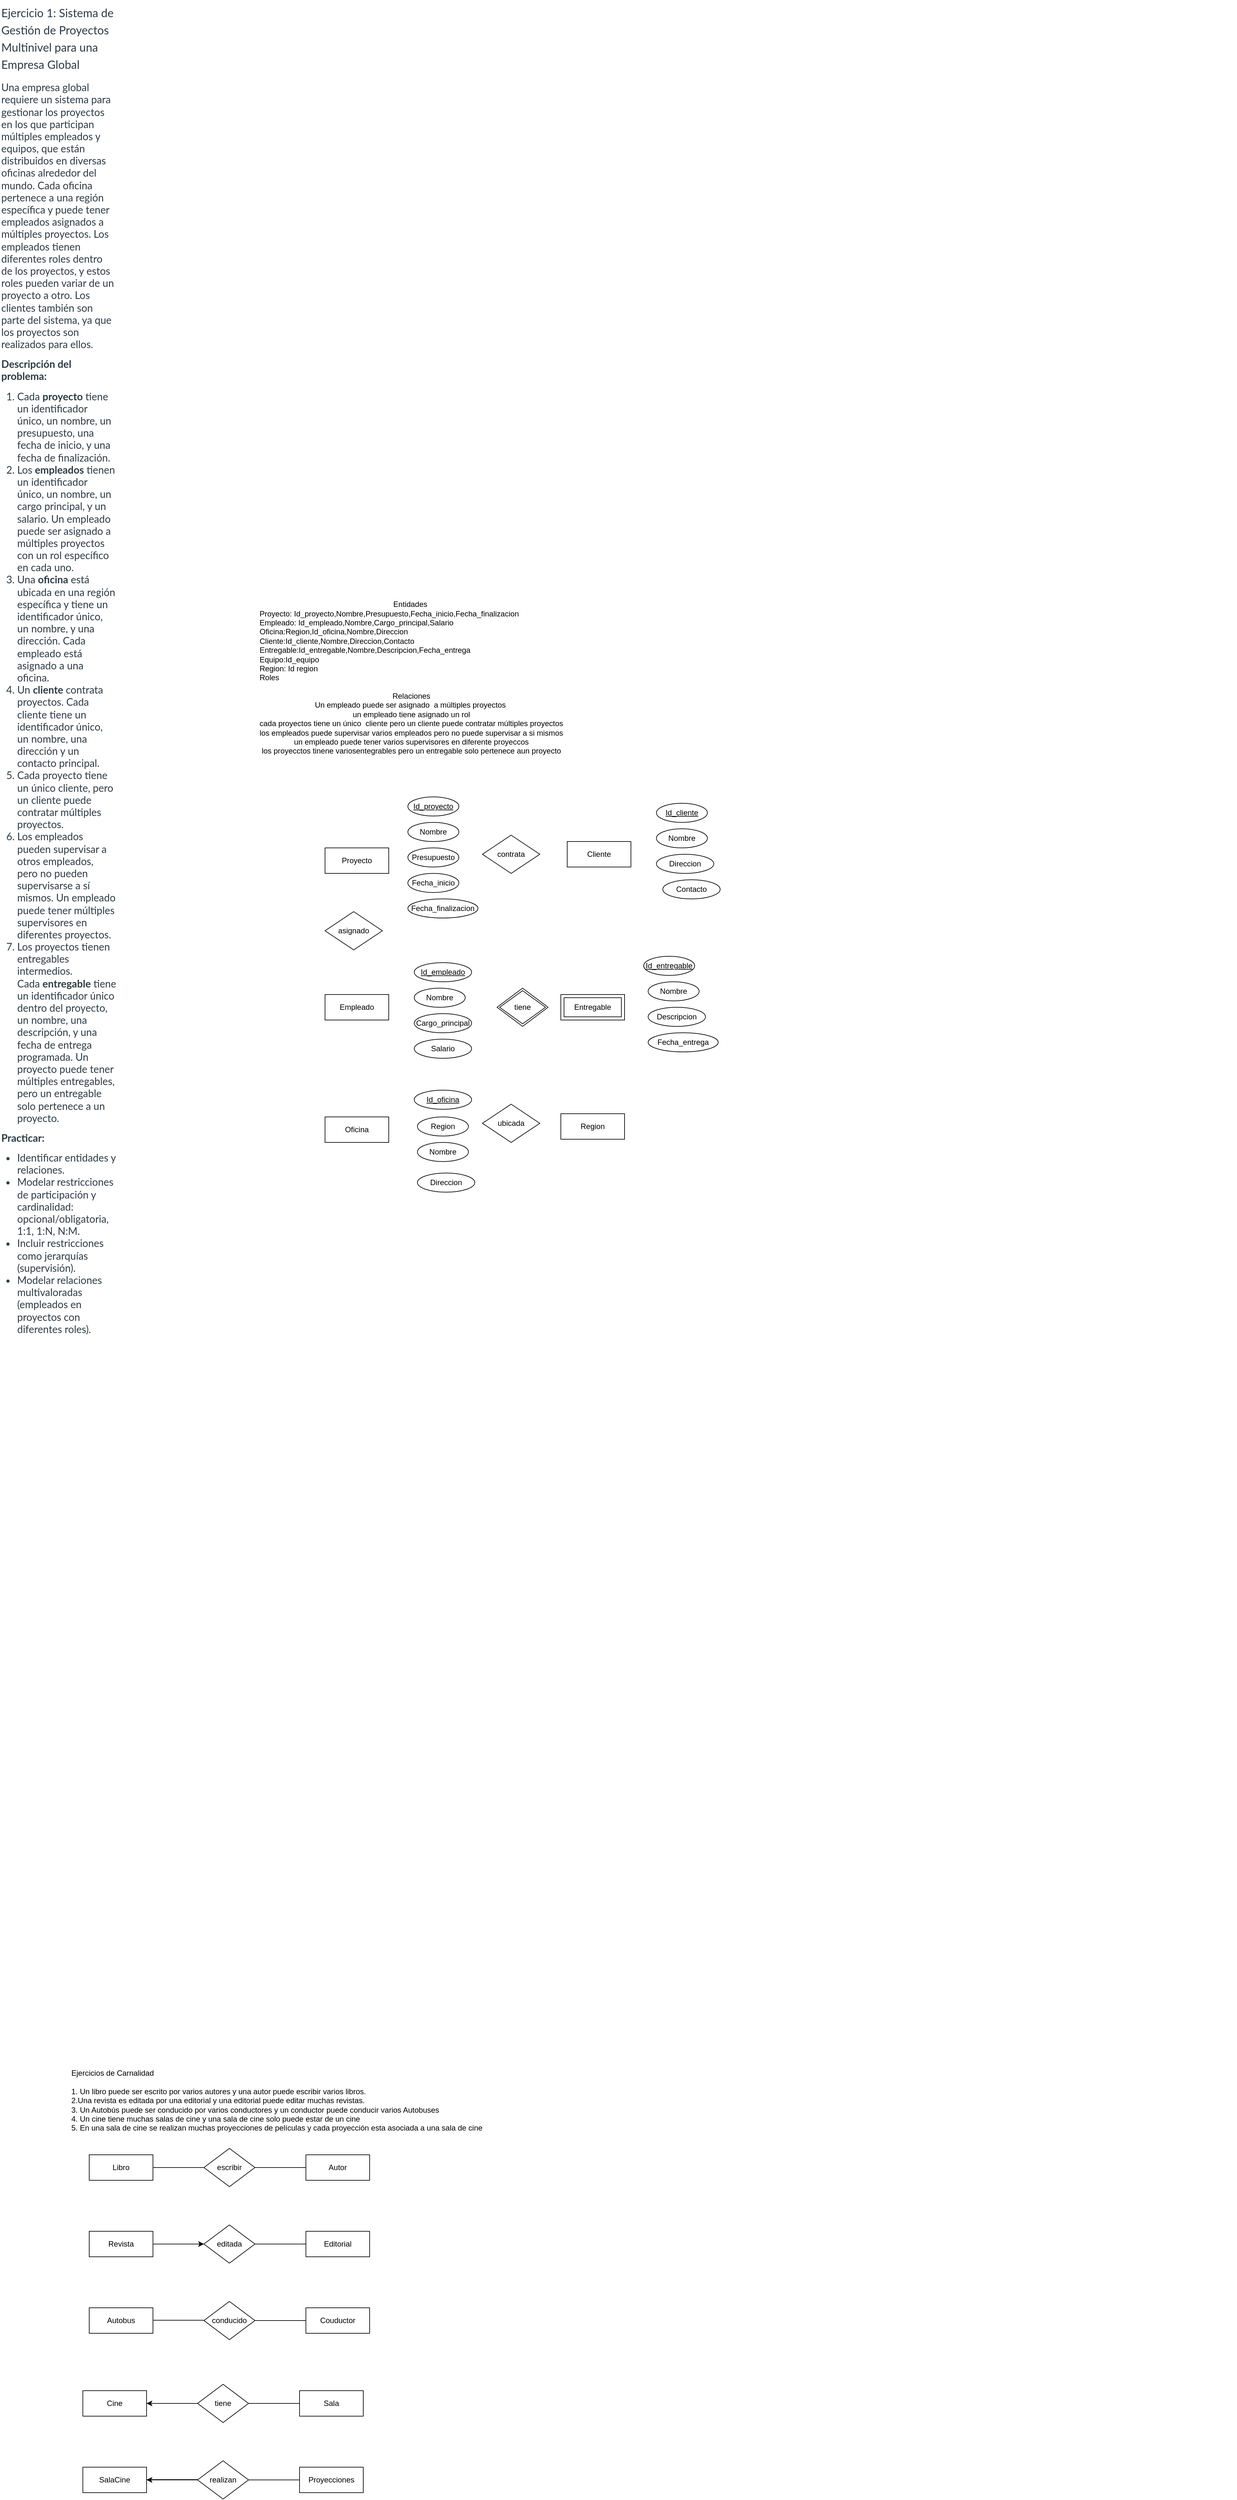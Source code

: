 <mxfile version="25.0.3">
  <diagram name="Página-1" id="AHGPUvhiCxzR-PQ16k5C">
    <mxGraphModel dx="1068" dy="5447" grid="1" gridSize="10" guides="1" tooltips="1" connect="1" arrows="1" fold="1" page="1" pageScale="1" pageWidth="827" pageHeight="1169" math="0" shadow="0">
      <root>
        <mxCell id="0" />
        <mxCell id="1" parent="0" />
        <mxCell id="FphDkbnha6Hn7tpk1yiQ-1" value="Libro" style="whiteSpace=wrap;html=1;align=center;" vertex="1" parent="1">
          <mxGeometry x="140" y="-710" width="100" height="40" as="geometry" />
        </mxCell>
        <mxCell id="FphDkbnha6Hn7tpk1yiQ-2" value="escribir" style="shape=rhombus;perimeter=rhombusPerimeter;whiteSpace=wrap;html=1;align=center;" vertex="1" parent="1">
          <mxGeometry x="320" y="-720" width="80" height="60" as="geometry" />
        </mxCell>
        <mxCell id="FphDkbnha6Hn7tpk1yiQ-3" value="Autor" style="whiteSpace=wrap;html=1;align=center;" vertex="1" parent="1">
          <mxGeometry x="480" y="-710" width="100" height="40" as="geometry" />
        </mxCell>
        <mxCell id="FphDkbnha6Hn7tpk1yiQ-5" value="" style="endArrow=none;html=1;rounded=0;exitX=1;exitY=0.5;exitDx=0;exitDy=0;" edge="1" parent="1" source="FphDkbnha6Hn7tpk1yiQ-1">
          <mxGeometry relative="1" as="geometry">
            <mxPoint x="254" y="-690.5" as="sourcePoint" />
            <mxPoint x="320" y="-690" as="targetPoint" />
          </mxGeometry>
        </mxCell>
        <mxCell id="FphDkbnha6Hn7tpk1yiQ-9" value="" style="endArrow=none;html=1;rounded=0;exitX=1;exitY=0.5;exitDx=0;exitDy=0;entryX=0;entryY=0.5;entryDx=0;entryDy=0;" edge="1" parent="1" source="FphDkbnha6Hn7tpk1yiQ-2" target="FphDkbnha6Hn7tpk1yiQ-3">
          <mxGeometry relative="1" as="geometry">
            <mxPoint x="250" y="-680" as="sourcePoint" />
            <mxPoint x="330" y="-680" as="targetPoint" />
          </mxGeometry>
        </mxCell>
        <mxCell id="FphDkbnha6Hn7tpk1yiQ-16" value="" style="edgeStyle=orthogonalEdgeStyle;rounded=0;orthogonalLoop=1;jettySize=auto;html=1;" edge="1" parent="1" source="FphDkbnha6Hn7tpk1yiQ-10" target="FphDkbnha6Hn7tpk1yiQ-11">
          <mxGeometry relative="1" as="geometry" />
        </mxCell>
        <mxCell id="FphDkbnha6Hn7tpk1yiQ-10" value="Revista" style="whiteSpace=wrap;html=1;align=center;" vertex="1" parent="1">
          <mxGeometry x="140" y="-590" width="100" height="40" as="geometry" />
        </mxCell>
        <mxCell id="FphDkbnha6Hn7tpk1yiQ-11" value="editada" style="shape=rhombus;perimeter=rhombusPerimeter;whiteSpace=wrap;html=1;align=center;" vertex="1" parent="1">
          <mxGeometry x="320" y="-600" width="80" height="60" as="geometry" />
        </mxCell>
        <mxCell id="FphDkbnha6Hn7tpk1yiQ-12" value="Editorial" style="whiteSpace=wrap;html=1;align=center;" vertex="1" parent="1">
          <mxGeometry x="480" y="-590" width="100" height="40" as="geometry" />
        </mxCell>
        <mxCell id="FphDkbnha6Hn7tpk1yiQ-14" value="" style="endArrow=none;html=1;rounded=0;exitX=1;exitY=0.5;exitDx=0;exitDy=0;entryX=0;entryY=0.5;entryDx=0;entryDy=0;" edge="1" parent="1" source="FphDkbnha6Hn7tpk1yiQ-11" target="FphDkbnha6Hn7tpk1yiQ-12">
          <mxGeometry relative="1" as="geometry">
            <mxPoint x="250" y="-560" as="sourcePoint" />
            <mxPoint x="330" y="-560" as="targetPoint" />
          </mxGeometry>
        </mxCell>
        <mxCell id="FphDkbnha6Hn7tpk1yiQ-19" value="Autobus" style="whiteSpace=wrap;html=1;align=center;" vertex="1" parent="1">
          <mxGeometry x="140" y="-470" width="100" height="40" as="geometry" />
        </mxCell>
        <mxCell id="FphDkbnha6Hn7tpk1yiQ-20" value="conducido" style="shape=rhombus;perimeter=rhombusPerimeter;whiteSpace=wrap;html=1;align=center;" vertex="1" parent="1">
          <mxGeometry x="320" y="-480" width="80" height="60" as="geometry" />
        </mxCell>
        <mxCell id="FphDkbnha6Hn7tpk1yiQ-21" value="Couductor" style="whiteSpace=wrap;html=1;align=center;" vertex="1" parent="1">
          <mxGeometry x="480" y="-470" width="100" height="40" as="geometry" />
        </mxCell>
        <mxCell id="FphDkbnha6Hn7tpk1yiQ-22" value="" style="endArrow=none;html=1;rounded=0;exitX=1;exitY=0.5;exitDx=0;exitDy=0;entryX=0;entryY=0.5;entryDx=0;entryDy=0;" edge="1" parent="1" source="FphDkbnha6Hn7tpk1yiQ-20" target="FphDkbnha6Hn7tpk1yiQ-21">
          <mxGeometry relative="1" as="geometry">
            <mxPoint x="250" y="-440" as="sourcePoint" />
            <mxPoint x="330" y="-440" as="targetPoint" />
          </mxGeometry>
        </mxCell>
        <mxCell id="FphDkbnha6Hn7tpk1yiQ-23" value="" style="endArrow=none;html=1;rounded=0;exitX=1;exitY=0.5;exitDx=0;exitDy=0;" edge="1" parent="1">
          <mxGeometry relative="1" as="geometry">
            <mxPoint x="240" y="-450.5" as="sourcePoint" />
            <mxPoint x="320" y="-450.5" as="targetPoint" />
          </mxGeometry>
        </mxCell>
        <mxCell id="FphDkbnha6Hn7tpk1yiQ-24" value="Cine" style="whiteSpace=wrap;html=1;align=center;" vertex="1" parent="1">
          <mxGeometry x="130" y="-340" width="100" height="40" as="geometry" />
        </mxCell>
        <mxCell id="FphDkbnha6Hn7tpk1yiQ-29" style="edgeStyle=orthogonalEdgeStyle;rounded=0;orthogonalLoop=1;jettySize=auto;html=1;exitX=0;exitY=0.5;exitDx=0;exitDy=0;" edge="1" parent="1" source="FphDkbnha6Hn7tpk1yiQ-25" target="FphDkbnha6Hn7tpk1yiQ-24">
          <mxGeometry relative="1" as="geometry" />
        </mxCell>
        <mxCell id="FphDkbnha6Hn7tpk1yiQ-25" value="tiene" style="shape=rhombus;perimeter=rhombusPerimeter;whiteSpace=wrap;html=1;align=center;" vertex="1" parent="1">
          <mxGeometry x="310" y="-350" width="80" height="60" as="geometry" />
        </mxCell>
        <mxCell id="FphDkbnha6Hn7tpk1yiQ-26" value="Sala" style="whiteSpace=wrap;html=1;align=center;" vertex="1" parent="1">
          <mxGeometry x="470" y="-340" width="100" height="40" as="geometry" />
        </mxCell>
        <mxCell id="FphDkbnha6Hn7tpk1yiQ-27" value="" style="endArrow=none;html=1;rounded=0;exitX=1;exitY=0.5;exitDx=0;exitDy=0;" edge="1" parent="1" source="FphDkbnha6Hn7tpk1yiQ-24">
          <mxGeometry relative="1" as="geometry">
            <mxPoint x="244" y="-320.5" as="sourcePoint" />
            <mxPoint x="310" y="-320" as="targetPoint" />
          </mxGeometry>
        </mxCell>
        <mxCell id="FphDkbnha6Hn7tpk1yiQ-28" value="" style="endArrow=none;html=1;rounded=0;exitX=1;exitY=0.5;exitDx=0;exitDy=0;entryX=0;entryY=0.5;entryDx=0;entryDy=0;" edge="1" parent="1" source="FphDkbnha6Hn7tpk1yiQ-25" target="FphDkbnha6Hn7tpk1yiQ-26">
          <mxGeometry relative="1" as="geometry">
            <mxPoint x="240" y="-310" as="sourcePoint" />
            <mxPoint x="320" y="-310" as="targetPoint" />
          </mxGeometry>
        </mxCell>
        <mxCell id="FphDkbnha6Hn7tpk1yiQ-30" value="SalaCine" style="whiteSpace=wrap;html=1;align=center;" vertex="1" parent="1">
          <mxGeometry x="130" y="-220" width="100" height="40" as="geometry" />
        </mxCell>
        <mxCell id="FphDkbnha6Hn7tpk1yiQ-36" style="edgeStyle=orthogonalEdgeStyle;rounded=0;orthogonalLoop=1;jettySize=auto;html=1;exitX=0;exitY=0.5;exitDx=0;exitDy=0;entryX=1;entryY=0.5;entryDx=0;entryDy=0;" edge="1" parent="1" source="FphDkbnha6Hn7tpk1yiQ-32" target="FphDkbnha6Hn7tpk1yiQ-30">
          <mxGeometry relative="1" as="geometry" />
        </mxCell>
        <mxCell id="FphDkbnha6Hn7tpk1yiQ-32" value="realizan" style="shape=rhombus;perimeter=rhombusPerimeter;whiteSpace=wrap;html=1;align=center;" vertex="1" parent="1">
          <mxGeometry x="310" y="-230" width="80" height="60" as="geometry" />
        </mxCell>
        <mxCell id="FphDkbnha6Hn7tpk1yiQ-33" value="Proyecciones" style="whiteSpace=wrap;html=1;align=center;" vertex="1" parent="1">
          <mxGeometry x="470" y="-220" width="100" height="40" as="geometry" />
        </mxCell>
        <mxCell id="FphDkbnha6Hn7tpk1yiQ-34" value="" style="endArrow=none;html=1;rounded=0;exitX=1;exitY=0.5;exitDx=0;exitDy=0;" edge="1" parent="1">
          <mxGeometry relative="1" as="geometry">
            <mxPoint x="230" y="-200.5" as="sourcePoint" />
            <mxPoint x="310" y="-200.5" as="targetPoint" />
          </mxGeometry>
        </mxCell>
        <mxCell id="FphDkbnha6Hn7tpk1yiQ-35" value="" style="endArrow=none;html=1;rounded=0;exitX=1;exitY=0.5;exitDx=0;exitDy=0;entryX=0;entryY=0.5;entryDx=0;entryDy=0;" edge="1" parent="1" source="FphDkbnha6Hn7tpk1yiQ-32" target="FphDkbnha6Hn7tpk1yiQ-33">
          <mxGeometry relative="1" as="geometry">
            <mxPoint x="240" y="-190" as="sourcePoint" />
            <mxPoint x="320" y="-190" as="targetPoint" />
          </mxGeometry>
        </mxCell>
        <mxCell id="FphDkbnha6Hn7tpk1yiQ-37" value="&lt;div&gt;Ejercicios de Carnalidad&lt;/div&gt;&lt;div&gt;&lt;br&gt;&lt;/div&gt;1. Un libro puede ser escrito por varios autores y una autor puede escribir varios libros.&lt;div&gt;2.&lt;span style=&quot;background-color: initial;&quot;&gt;Una revista es editada por una editorial y una editorial puede editar muchas revistas.&amp;nbsp;&lt;/span&gt;&lt;/div&gt;&lt;div&gt;3. Un Autobús puede ser conducido por varios conductores y un conductor puede conducir varios Autobuses&amp;nbsp;&lt;/div&gt;&lt;div&gt;4. Un cine tiene muchas salas de cine y una sala de cine solo puede estar de un cine&lt;/div&gt;&lt;div&gt;5. En una sala de cine se realizan muchas proyecciones de películas y cada proyección esta asociada a una sala de cine&lt;/div&gt;" style="text;html=1;align=left;verticalAlign=middle;resizable=0;points=[];autosize=1;strokeColor=none;fillColor=none;" vertex="1" parent="1">
          <mxGeometry x="110" y="-850" width="670" height="110" as="geometry" />
        </mxCell>
        <mxCell id="FphDkbnha6Hn7tpk1yiQ-38" value="&lt;h3 style=&quot;margin: 6px 0px; font-family: &amp;quot;Lato Extended&amp;quot;, Lato, &amp;quot;Helvetica Neue&amp;quot;, Helvetica, Arial, sans-serif; font-weight: normal; line-height: 1.5; text-rendering: optimizelegibility; font-size: 1.5em; color: rgb(45, 59, 69); text-wrap: wrap; background-color: rgb(255, 255, 255);&quot;&gt;Ejercicio 1: Sistema de Gestión de Proyectos Multinivel para una Empresa Global&lt;/h3&gt;&lt;p style=&quot;margin: 12px 0px; color: rgb(45, 59, 69); font-family: LatoWeb, &amp;quot;Lato Extended&amp;quot;, Lato, &amp;quot;Helvetica Neue&amp;quot;, Helvetica, Arial, sans-serif; font-size: 16px; text-wrap: wrap; background-color: rgb(255, 255, 255);&quot;&gt;Una empresa global requiere un sistema para gestionar los proyectos en los que participan múltiples empleados y equipos, que están distribuidos en diversas oficinas alrededor del mundo. Cada oficina pertenece a una región específica y puede tener empleados asignados a múltiples proyectos. Los empleados tienen diferentes roles dentro de los proyectos, y estos roles pueden variar de un proyecto a otro. Los clientes también son parte del sistema, ya que los proyectos son realizados para ellos.&lt;/p&gt;&lt;p style=&quot;margin: 12px 0px; color: rgb(45, 59, 69); font-family: LatoWeb, &amp;quot;Lato Extended&amp;quot;, Lato, &amp;quot;Helvetica Neue&amp;quot;, Helvetica, Arial, sans-serif; font-size: 16px; text-wrap: wrap; background-color: rgb(255, 255, 255);&quot;&gt;&lt;strong&gt;Descripción del problema:&lt;/strong&gt;&lt;/p&gt;&lt;ol style=&quot;padding: 0px; margin: 0px 0px 6px 25px; color: rgb(45, 59, 69); font-family: LatoWeb, &amp;quot;Lato Extended&amp;quot;, Lato, &amp;quot;Helvetica Neue&amp;quot;, Helvetica, Arial, sans-serif; font-size: 16px; text-wrap: wrap; background-color: rgb(255, 255, 255);&quot;&gt;&lt;li&gt;Cada&amp;nbsp;&lt;strong&gt;proyecto&lt;/strong&gt;&amp;nbsp;tiene un identificador único, un nombre, un presupuesto, una fecha de inicio, y una fecha de finalización.&lt;/li&gt;&lt;li&gt;Los&amp;nbsp;&lt;strong&gt;empleados&lt;/strong&gt;&amp;nbsp;tienen un identificador único, un nombre, un cargo principal, y un salario. Un empleado puede ser asignado a múltiples proyectos con un rol específico en cada uno.&lt;/li&gt;&lt;li&gt;Una&amp;nbsp;&lt;strong&gt;oficina&lt;/strong&gt;&amp;nbsp;está ubicada en una región específica y tiene un identificador único, un nombre, y una dirección. Cada empleado está asignado a una oficina.&lt;/li&gt;&lt;li&gt;Un&amp;nbsp;&lt;strong&gt;cliente&lt;/strong&gt;&amp;nbsp;contrata proyectos. Cada cliente tiene un identificador único, un nombre, una dirección y un contacto principal.&lt;/li&gt;&lt;li&gt;Cada proyecto tiene un único cliente, pero un cliente puede contratar múltiples proyectos.&lt;/li&gt;&lt;li&gt;Los empleados pueden supervisar a otros empleados, pero no pueden supervisarse a sí mismos. Un empleado puede tener múltiples supervisores en diferentes proyectos.&lt;/li&gt;&lt;li&gt;Los proyectos tienen entregables intermedios. Cada&amp;nbsp;&lt;strong&gt;entregable&lt;/strong&gt;&amp;nbsp;tiene un identificador único dentro del proyecto, un nombre, una descripción, y una fecha de entrega programada. Un proyecto puede tener múltiples entregables, pero un entregable solo pertenece a un proyecto.&lt;/li&gt;&lt;/ol&gt;&lt;p style=&quot;margin: 12px 0px; color: rgb(45, 59, 69); font-family: LatoWeb, &amp;quot;Lato Extended&amp;quot;, Lato, &amp;quot;Helvetica Neue&amp;quot;, Helvetica, Arial, sans-serif; font-size: 16px; text-wrap: wrap; background-color: rgb(255, 255, 255);&quot;&gt;&lt;strong&gt;Practicar:&lt;/strong&gt;&lt;/p&gt;&lt;ul style=&quot;padding: 0px; margin: 0px 0px 6px 25px; color: rgb(45, 59, 69); font-family: LatoWeb, &amp;quot;Lato Extended&amp;quot;, Lato, &amp;quot;Helvetica Neue&amp;quot;, Helvetica, Arial, sans-serif; font-size: 16px; text-wrap: wrap; background-color: rgb(255, 255, 255);&quot;&gt;&lt;li&gt;Identificar entidades y relaciones.&lt;/li&gt;&lt;li&gt;Modelar restricciones de participación y cardinalidad: opcional/obligatoria, 1:1, 1:N, N:M.&lt;/li&gt;&lt;li&gt;Incluir restricciones como jerarquías (supervisión).&lt;/li&gt;&lt;li&gt;Modelar relaciones multivaloradas (empleados en proyectos con diferentes roles).&lt;/li&gt;&lt;/ul&gt;" style="text;html=1;align=left;verticalAlign=middle;resizable=0;points=[];autosize=1;strokeColor=none;fillColor=none;" vertex="1" parent="1">
          <mxGeometry y="-3250" width="1940" height="420" as="geometry" />
        </mxCell>
        <mxCell id="FphDkbnha6Hn7tpk1yiQ-39" value="Proyecto" style="whiteSpace=wrap;html=1;align=center;" vertex="1" parent="1">
          <mxGeometry x="510" y="-2760" width="100" height="40" as="geometry" />
        </mxCell>
        <mxCell id="FphDkbnha6Hn7tpk1yiQ-40" value="Id_proyecto" style="ellipse;whiteSpace=wrap;html=1;align=center;fontStyle=4;" vertex="1" parent="1">
          <mxGeometry x="640" y="-2840" width="80" height="30" as="geometry" />
        </mxCell>
        <mxCell id="FphDkbnha6Hn7tpk1yiQ-42" value="Nombre" style="ellipse;whiteSpace=wrap;html=1;align=center;" vertex="1" parent="1">
          <mxGeometry x="640" y="-2800" width="80" height="30" as="geometry" />
        </mxCell>
        <mxCell id="FphDkbnha6Hn7tpk1yiQ-43" value="Presupuesto" style="ellipse;whiteSpace=wrap;html=1;align=center;" vertex="1" parent="1">
          <mxGeometry x="640" y="-2760" width="80" height="30" as="geometry" />
        </mxCell>
        <mxCell id="FphDkbnha6Hn7tpk1yiQ-44" value="Fecha_inicio" style="ellipse;whiteSpace=wrap;html=1;align=center;" vertex="1" parent="1">
          <mxGeometry x="640" y="-2720" width="80" height="30" as="geometry" />
        </mxCell>
        <mxCell id="FphDkbnha6Hn7tpk1yiQ-45" value="Fecha_finalizacion" style="ellipse;whiteSpace=wrap;html=1;align=center;" vertex="1" parent="1">
          <mxGeometry x="640" y="-2680" width="110" height="30" as="geometry" />
        </mxCell>
        <mxCell id="FphDkbnha6Hn7tpk1yiQ-46" value="Entidades&amp;nbsp;&lt;div style=&quot;text-align: left;&quot;&gt;Proyecto: Id_proyecto,Nombre,Presupuesto,Fecha_inicio,Fecha_finalizacion&lt;/div&gt;&lt;div style=&quot;text-align: left;&quot;&gt;Empleado: Id_empleado,Nombre,Cargo_principal,Salario&lt;/div&gt;&lt;div style=&quot;text-align: left;&quot;&gt;Oficina:Region,Id_oficina,Nombre,Direccion&lt;/div&gt;&lt;div style=&quot;text-align: left;&quot;&gt;Cliente:Id_cliente,Nombre,Direccion,Contacto&lt;/div&gt;&lt;div style=&quot;text-align: left;&quot;&gt;Entregable:Id_entregable,Nombre,Descripcion,Fecha_entrega&lt;/div&gt;&lt;div style=&quot;text-align: left;&quot;&gt;Equipo:Id_equipo&lt;/div&gt;&lt;div style=&quot;text-align: left;&quot;&gt;Region: Id region&lt;/div&gt;&lt;div style=&quot;text-align: left;&quot;&gt;Roles&lt;/div&gt;&lt;div&gt;&lt;br&gt;&lt;/div&gt;&lt;div&gt;Relaciones&lt;/div&gt;&lt;div&gt;Un empleado puede ser asignado&amp;nbsp; a múltiples proyectos&amp;nbsp;&lt;/div&gt;&lt;div&gt;un empleado tiene asignado un rol&lt;/div&gt;&lt;div&gt;cada proyectos tiene un único&amp;nbsp; cliente pero un cliente puede contratar múltiples proyectos&lt;/div&gt;&lt;div&gt;los empleados puede supervisar varios empleados pero no puede supervisar a si mismos&lt;/div&gt;&lt;div&gt;un empleado puede tener varios supervisores en diferente proyeccos&lt;/div&gt;&lt;div&gt;los proyecctos tinene variosentegrables pero un entregable solo pertenece aun proyecto&lt;/div&gt;" style="text;html=1;align=center;verticalAlign=middle;resizable=0;points=[];autosize=1;strokeColor=none;fillColor=none;" vertex="1" parent="1">
          <mxGeometry x="395" y="-3157" width="500" height="260" as="geometry" />
        </mxCell>
        <mxCell id="FphDkbnha6Hn7tpk1yiQ-47" value="Empleado" style="whiteSpace=wrap;html=1;align=center;" vertex="1" parent="1">
          <mxGeometry x="510" y="-2530" width="100" height="40" as="geometry" />
        </mxCell>
        <mxCell id="FphDkbnha6Hn7tpk1yiQ-48" value="&lt;span style=&quot;text-wrap: nowrap;&quot;&gt;Id_empleado&lt;/span&gt;" style="ellipse;whiteSpace=wrap;html=1;align=center;fontStyle=4;" vertex="1" parent="1">
          <mxGeometry x="650" y="-2580" width="90" height="30" as="geometry" />
        </mxCell>
        <mxCell id="FphDkbnha6Hn7tpk1yiQ-49" value="Nombre" style="ellipse;whiteSpace=wrap;html=1;align=center;" vertex="1" parent="1">
          <mxGeometry x="650" y="-2540" width="80" height="30" as="geometry" />
        </mxCell>
        <mxCell id="FphDkbnha6Hn7tpk1yiQ-50" value="&lt;span style=&quot;text-wrap: nowrap;&quot;&gt;Cargo_principal&lt;/span&gt;" style="ellipse;whiteSpace=wrap;html=1;align=center;" vertex="1" parent="1">
          <mxGeometry x="650" y="-2500" width="90" height="30" as="geometry" />
        </mxCell>
        <mxCell id="FphDkbnha6Hn7tpk1yiQ-51" value="&lt;span style=&quot;text-wrap: nowrap;&quot;&gt;Salario&lt;/span&gt;" style="ellipse;whiteSpace=wrap;html=1;align=center;" vertex="1" parent="1">
          <mxGeometry x="650" y="-2460" width="90" height="30" as="geometry" />
        </mxCell>
        <mxCell id="FphDkbnha6Hn7tpk1yiQ-52" value="asignado" style="shape=rhombus;perimeter=rhombusPerimeter;whiteSpace=wrap;html=1;align=center;" vertex="1" parent="1">
          <mxGeometry x="510" y="-2660" width="90" height="60" as="geometry" />
        </mxCell>
        <mxCell id="FphDkbnha6Hn7tpk1yiQ-53" value="Oficina" style="whiteSpace=wrap;html=1;align=center;" vertex="1" parent="1">
          <mxGeometry x="510" y="-2338" width="100" height="40" as="geometry" />
        </mxCell>
        <mxCell id="FphDkbnha6Hn7tpk1yiQ-55" value="&lt;span style=&quot;text-wrap: nowrap;&quot;&gt;Id_oficina&lt;/span&gt;" style="ellipse;whiteSpace=wrap;html=1;align=center;fontStyle=4;" vertex="1" parent="1">
          <mxGeometry x="650" y="-2380" width="90" height="30" as="geometry" />
        </mxCell>
        <mxCell id="FphDkbnha6Hn7tpk1yiQ-56" value="&lt;span style=&quot;text-wrap: nowrap;&quot;&gt;Region&lt;/span&gt;" style="ellipse;whiteSpace=wrap;html=1;align=center;" vertex="1" parent="1">
          <mxGeometry x="655" y="-2338" width="80" height="30" as="geometry" />
        </mxCell>
        <mxCell id="FphDkbnha6Hn7tpk1yiQ-57" value="Nombre" style="ellipse;whiteSpace=wrap;html=1;align=center;" vertex="1" parent="1">
          <mxGeometry x="655" y="-2298" width="80" height="30" as="geometry" />
        </mxCell>
        <mxCell id="FphDkbnha6Hn7tpk1yiQ-58" value="&lt;span style=&quot;text-wrap: nowrap;&quot;&gt;Direccion&lt;/span&gt;" style="ellipse;whiteSpace=wrap;html=1;align=center;" vertex="1" parent="1">
          <mxGeometry x="655" y="-2250" width="90" height="30" as="geometry" />
        </mxCell>
        <mxCell id="FphDkbnha6Hn7tpk1yiQ-59" value="&lt;span style=&quot;text-wrap: nowrap;&quot;&gt;Region&lt;/span&gt;" style="whiteSpace=wrap;html=1;align=center;" vertex="1" parent="1">
          <mxGeometry x="880" y="-2343" width="100" height="40" as="geometry" />
        </mxCell>
        <mxCell id="FphDkbnha6Hn7tpk1yiQ-60" value="contrata" style="shape=rhombus;perimeter=rhombusPerimeter;whiteSpace=wrap;html=1;align=center;" vertex="1" parent="1">
          <mxGeometry x="757" y="-2780" width="90" height="60" as="geometry" />
        </mxCell>
        <mxCell id="FphDkbnha6Hn7tpk1yiQ-61" value="&lt;span style=&quot;text-wrap: nowrap;&quot;&gt;Cliente&lt;/span&gt;" style="whiteSpace=wrap;html=1;align=center;" vertex="1" parent="1">
          <mxGeometry x="890" y="-2770" width="100" height="40" as="geometry" />
        </mxCell>
        <mxCell id="FphDkbnha6Hn7tpk1yiQ-62" value="&lt;span style=&quot;text-wrap: nowrap;&quot;&gt;Id_cliente&lt;/span&gt;" style="ellipse;whiteSpace=wrap;html=1;align=center;fontStyle=4;" vertex="1" parent="1">
          <mxGeometry x="1030" y="-2830" width="80" height="30" as="geometry" />
        </mxCell>
        <mxCell id="FphDkbnha6Hn7tpk1yiQ-63" value="Nombre" style="ellipse;whiteSpace=wrap;html=1;align=center;" vertex="1" parent="1">
          <mxGeometry x="1030" y="-2790" width="80" height="30" as="geometry" />
        </mxCell>
        <mxCell id="FphDkbnha6Hn7tpk1yiQ-64" value="&lt;span style=&quot;text-wrap: nowrap;&quot;&gt;Direccion&lt;/span&gt;" style="ellipse;whiteSpace=wrap;html=1;align=center;" vertex="1" parent="1">
          <mxGeometry x="1030" y="-2750" width="90" height="30" as="geometry" />
        </mxCell>
        <mxCell id="FphDkbnha6Hn7tpk1yiQ-65" value="&lt;span style=&quot;text-wrap: nowrap;&quot;&gt;Contacto&lt;/span&gt;" style="ellipse;whiteSpace=wrap;html=1;align=center;" vertex="1" parent="1">
          <mxGeometry x="1040" y="-2710" width="90" height="30" as="geometry" />
        </mxCell>
        <mxCell id="FphDkbnha6Hn7tpk1yiQ-66" value="ubicada" style="shape=rhombus;perimeter=rhombusPerimeter;whiteSpace=wrap;html=1;align=center;" vertex="1" parent="1">
          <mxGeometry x="757" y="-2358" width="90" height="60" as="geometry" />
        </mxCell>
        <mxCell id="FphDkbnha6Hn7tpk1yiQ-67" value="&lt;span style=&quot;text-wrap: nowrap;&quot;&gt;Entregable&lt;/span&gt;" style="shape=ext;margin=3;double=1;whiteSpace=wrap;html=1;align=center;" vertex="1" parent="1">
          <mxGeometry x="880" y="-2530" width="100" height="40" as="geometry" />
        </mxCell>
        <mxCell id="FphDkbnha6Hn7tpk1yiQ-68" value="&lt;span style=&quot;text-wrap: nowrap;&quot;&gt;Id_entregable&lt;/span&gt;" style="ellipse;whiteSpace=wrap;html=1;align=center;fontStyle=4;" vertex="1" parent="1">
          <mxGeometry x="1010" y="-2590" width="80" height="30" as="geometry" />
        </mxCell>
        <mxCell id="FphDkbnha6Hn7tpk1yiQ-69" value="Nombre" style="ellipse;whiteSpace=wrap;html=1;align=center;" vertex="1" parent="1">
          <mxGeometry x="1017" y="-2550" width="80" height="30" as="geometry" />
        </mxCell>
        <mxCell id="FphDkbnha6Hn7tpk1yiQ-70" value="&lt;span style=&quot;text-wrap: nowrap;&quot;&gt;Descripcion&lt;/span&gt;" style="ellipse;whiteSpace=wrap;html=1;align=center;" vertex="1" parent="1">
          <mxGeometry x="1017" y="-2510" width="90" height="30" as="geometry" />
        </mxCell>
        <mxCell id="FphDkbnha6Hn7tpk1yiQ-71" value="&lt;span style=&quot;text-wrap: nowrap;&quot;&gt;Fecha_entrega&lt;/span&gt;" style="ellipse;whiteSpace=wrap;html=1;align=center;" vertex="1" parent="1">
          <mxGeometry x="1017" y="-2470" width="110" height="30" as="geometry" />
        </mxCell>
        <mxCell id="FphDkbnha6Hn7tpk1yiQ-73" value="tiene" style="shape=rhombus;double=1;perimeter=rhombusPerimeter;whiteSpace=wrap;html=1;align=center;" vertex="1" parent="1">
          <mxGeometry x="780" y="-2540" width="80" height="60" as="geometry" />
        </mxCell>
      </root>
    </mxGraphModel>
  </diagram>
</mxfile>
